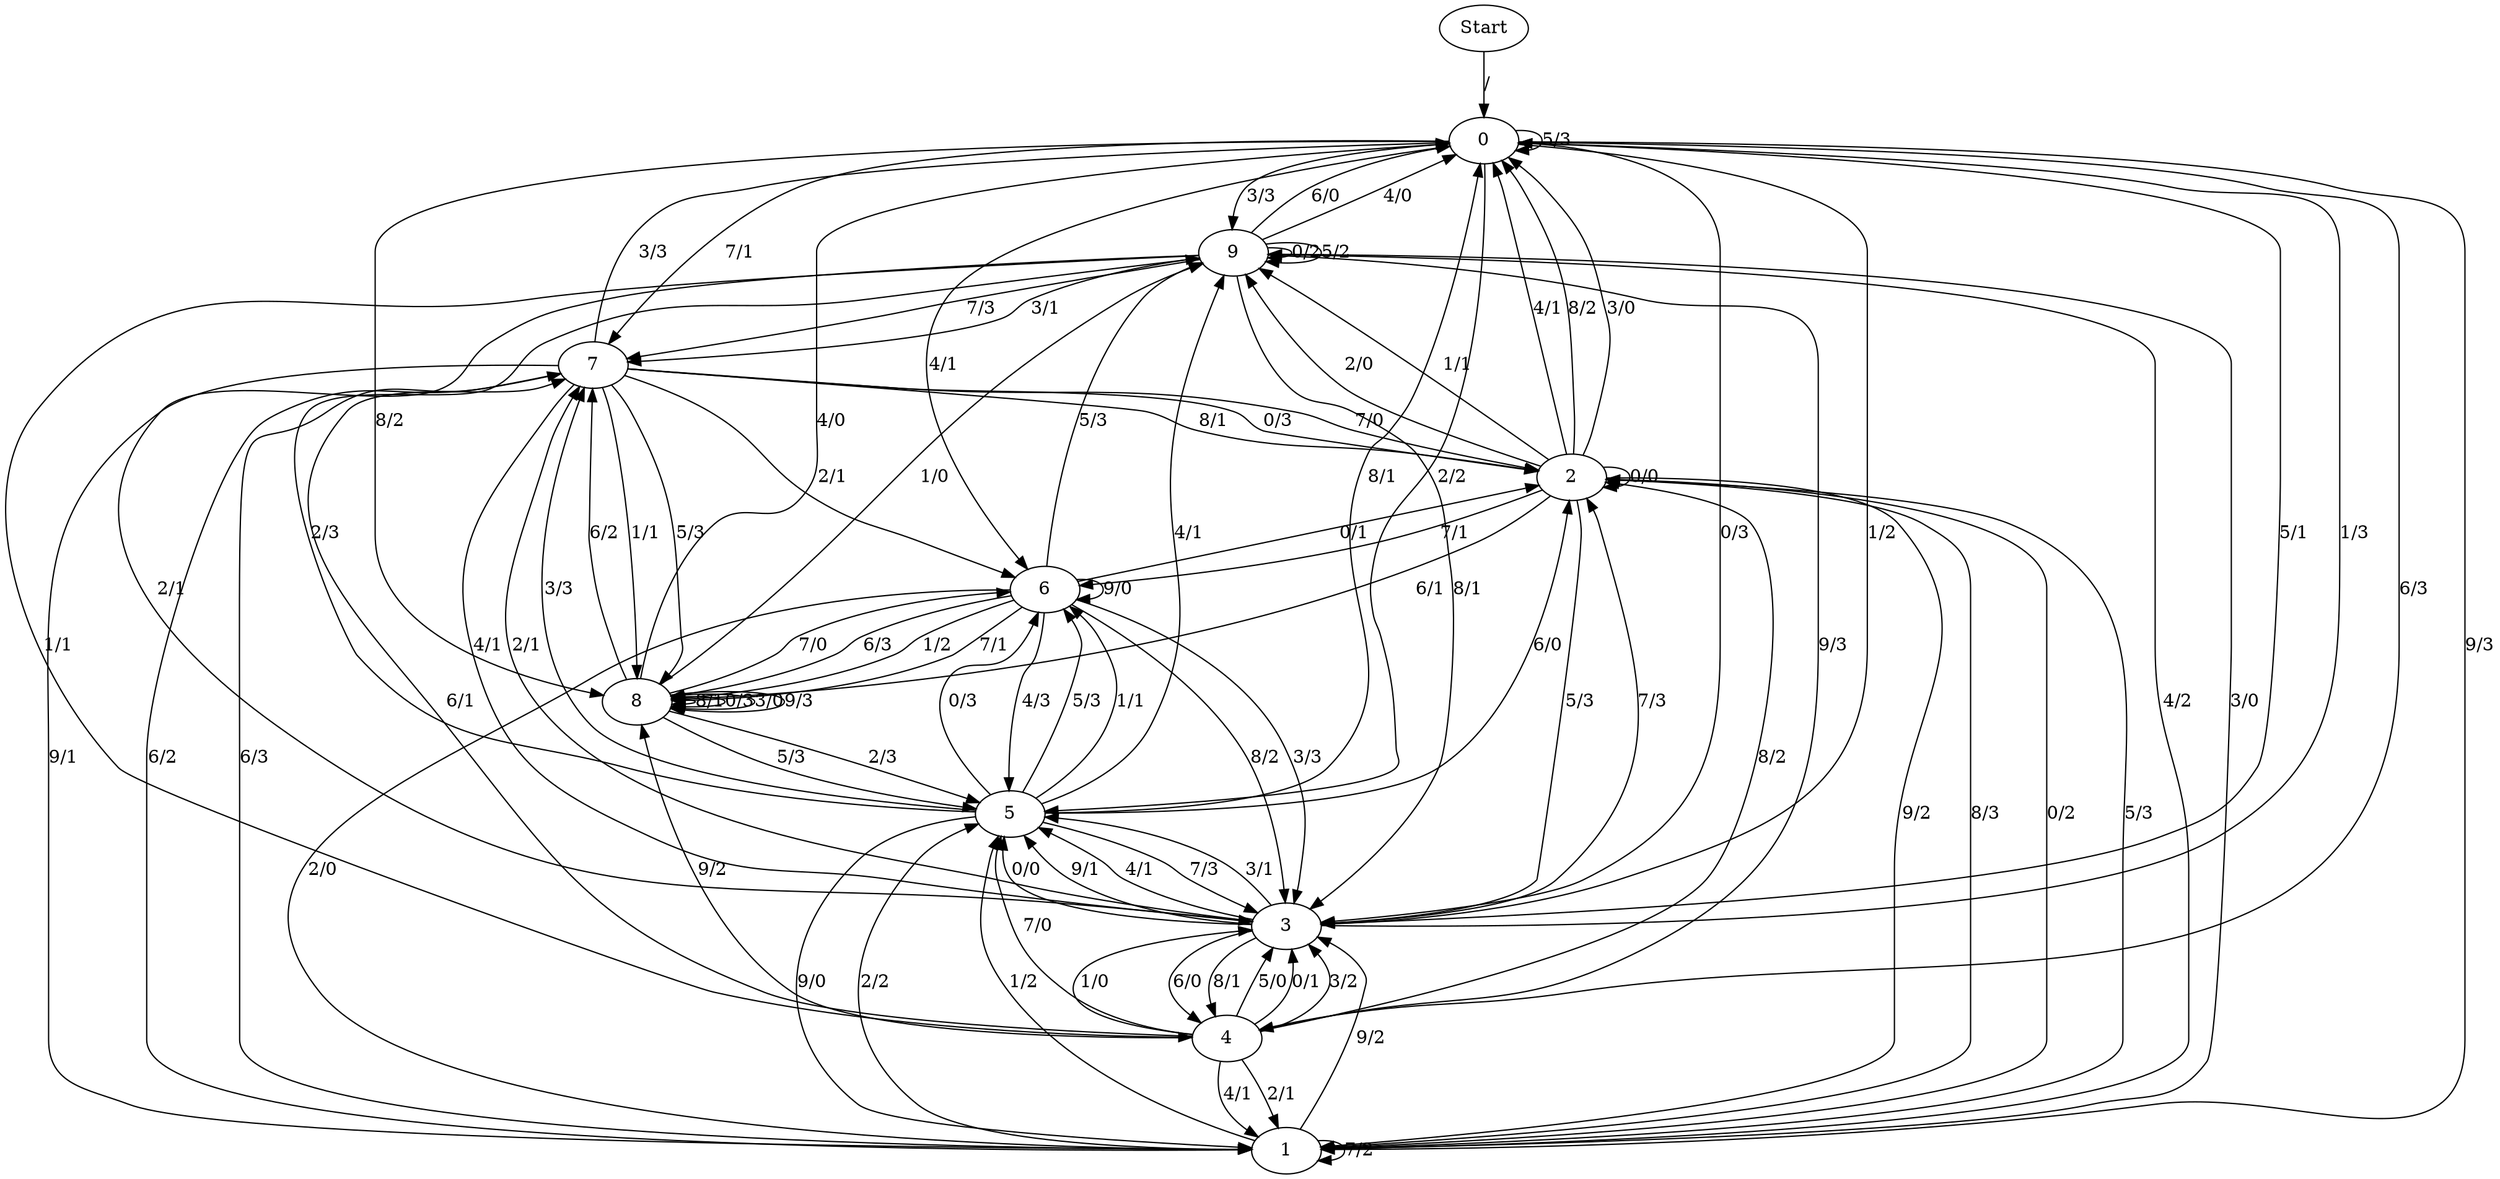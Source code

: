 digraph {
	Start -> 0 [label="/"]
	0 -> 9 [label="3/3"]
	0 -> 1 [label="9/3"]
	0 -> 5 [label="2/2"]
	0 -> 0 [label="5/3"]
	0 -> 4 [label="6/3"]
	0 -> 3 [label="0/3"]
	0 -> 3 [label="1/2"]
	0 -> 7 [label="7/1"]
	0 -> 8 [label="8/2"]
	0 -> 6 [label="4/1"]
	5 -> 1 [label="9/0"]
	5 -> 6 [label="5/3"]
	5 -> 6 [label="1/1"]
	5 -> 9 [label="2/3"]
	5 -> 2 [label="6/0"]
	5 -> 7 [label="3/3"]
	5 -> 9 [label="4/1"]
	5 -> 0 [label="8/1"]
	5 -> 3 [label="7/3"]
	5 -> 6 [label="0/3"]
	6 -> 5 [label="4/3"]
	6 -> 8 [label="6/3"]
	6 -> 3 [label="8/2"]
	6 -> 8 [label="1/2"]
	6 -> 1 [label="2/0"]
	6 -> 8 [label="7/1"]
	6 -> 2 [label="0/1"]
	6 -> 3 [label="3/3"]
	6 -> 6 [label="9/0"]
	6 -> 9 [label="5/3"]
	8 -> 0 [label="4/0"]
	8 -> 5 [label="5/3"]
	8 -> 8 [label="8/1"]
	8 -> 8 [label="0/3"]
	8 -> 8 [label="3/0"]
	8 -> 6 [label="7/0"]
	8 -> 9 [label="1/0"]
	8 -> 5 [label="2/3"]
	8 -> 8 [label="9/3"]
	8 -> 7 [label="6/2"]
	4 -> 3 [label="5/0"]
	4 -> 3 [label="0/1"]
	4 -> 7 [label="6/1"]
	4 -> 5 [label="7/0"]
	4 -> 2 [label="8/2"]
	4 -> 1 [label="2/1"]
	4 -> 1 [label="4/1"]
	4 -> 8 [label="9/2"]
	4 -> 3 [label="3/2"]
	4 -> 3 [label="1/0"]
	2 -> 2 [label="0/0"]
	2 -> 1 [label="9/2"]
	2 -> 9 [label="1/1"]
	2 -> 9 [label="2/0"]
	2 -> 0 [label="4/1"]
	2 -> 0 [label="8/2"]
	2 -> 0 [label="3/0"]
	2 -> 3 [label="5/3"]
	2 -> 8 [label="6/1"]
	2 -> 6 [label="7/1"]
	3 -> 0 [label="5/1"]
	3 -> 5 [label="3/1"]
	3 -> 4 [label="8/1"]
	3 -> 5 [label="0/0"]
	3 -> 2 [label="7/3"]
	3 -> 0 [label="1/3"]
	3 -> 4 [label="6/0"]
	3 -> 7 [label="2/1"]
	3 -> 5 [label="9/1"]
	3 -> 5 [label="4/1"]
	7 -> 2 [label="0/3"]
	7 -> 1 [label="9/1"]
	7 -> 0 [label="3/3"]
	7 -> 6 [label="2/1"]
	7 -> 8 [label="1/1"]
	7 -> 3 [label="4/1"]
	7 -> 1 [label="6/3"]
	7 -> 2 [label="7/0"]
	7 -> 8 [label="5/3"]
	7 -> 2 [label="8/1"]
	1 -> 2 [label="8/3"]
	1 -> 2 [label="0/2"]
	1 -> 2 [label="5/3"]
	1 -> 9 [label="4/2"]
	1 -> 7 [label="6/2"]
	1 -> 5 [label="2/2"]
	1 -> 5 [label="1/2"]
	1 -> 3 [label="9/2"]
	1 -> 1 [label="7/2"]
	1 -> 9 [label="3/0"]
	9 -> 7 [label="3/1"]
	9 -> 4 [label="9/3"]
	9 -> 9 [label="0/2"]
	9 -> 3 [label="8/1"]
	9 -> 7 [label="7/3"]
	9 -> 0 [label="6/0"]
	9 -> 3 [label="2/1"]
	9 -> 4 [label="1/1"]
	9 -> 9 [label="5/2"]
	9 -> 0 [label="4/0"]
}